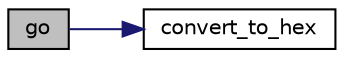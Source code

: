 digraph "go"
{
  edge [fontname="Helvetica",fontsize="10",labelfontname="Helvetica",labelfontsize="10"];
  node [fontname="Helvetica",fontsize="10",shape=record];
  rankdir="LR";
  Node1 [label="go",height=0.2,width=0.4,color="black", fillcolor="grey75", style="filled", fontcolor="black"];
  Node1 -> Node2 [color="midnightblue",fontsize="10",style="solid",fontname="Helvetica"];
  Node2 [label="convert_to_hex",height=0.2,width=0.4,color="black", fillcolor="white", style="filled",URL="$df/df7/hex_reader_8cpp.html#a0adf3a2b4dc18da062ddc17c02ec9e0a"];
}
